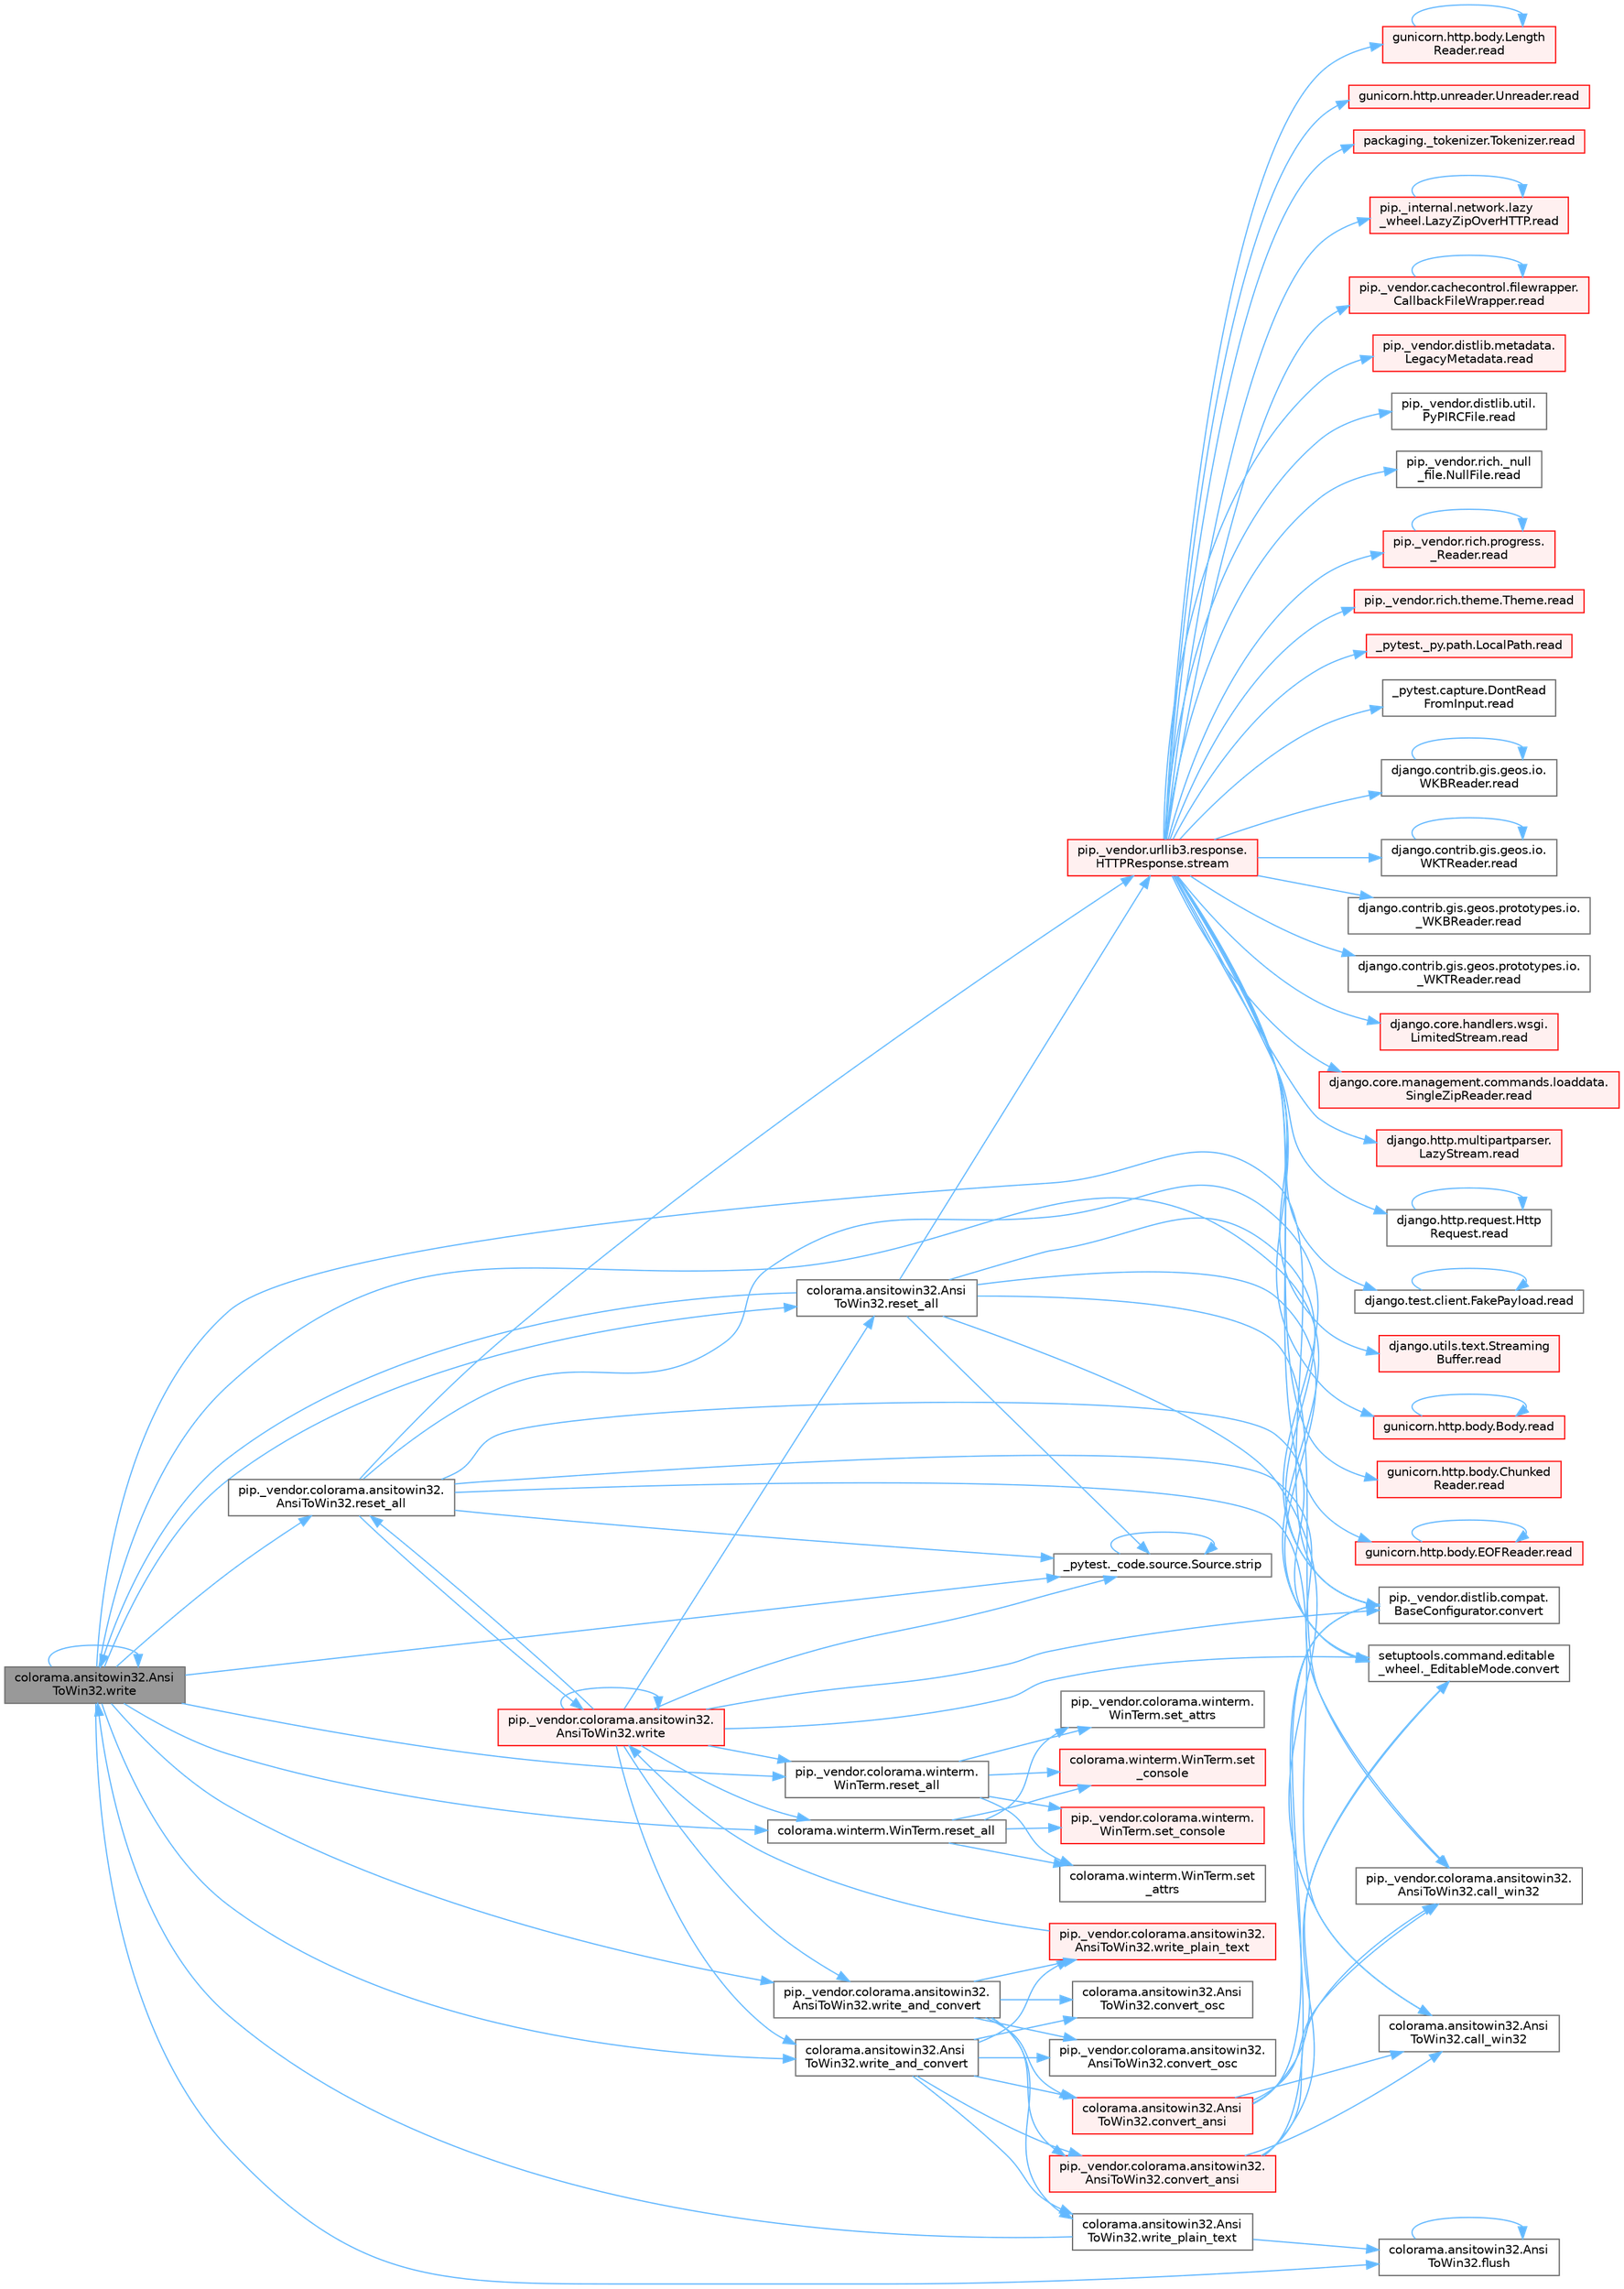 digraph "colorama.ansitowin32.AnsiToWin32.write"
{
 // LATEX_PDF_SIZE
  bgcolor="transparent";
  edge [fontname=Helvetica,fontsize=10,labelfontname=Helvetica,labelfontsize=10];
  node [fontname=Helvetica,fontsize=10,shape=box,height=0.2,width=0.4];
  rankdir="LR";
  Node1 [id="Node000001",label="colorama.ansitowin32.Ansi\lToWin32.write",height=0.2,width=0.4,color="gray40", fillcolor="grey60", style="filled", fontcolor="black",tooltip=" "];
  Node1 -> Node2 [id="edge1_Node000001_Node000002",color="steelblue1",style="solid",tooltip=" "];
  Node2 [id="Node000002",label="pip._vendor.distlib.compat.\lBaseConfigurator.convert",height=0.2,width=0.4,color="grey40", fillcolor="white", style="filled",URL="$classpip_1_1__vendor_1_1distlib_1_1compat_1_1_base_configurator.html#abcff9425eaf086d1b67b488aab87e5da",tooltip=" "];
  Node1 -> Node3 [id="edge2_Node000001_Node000003",color="steelblue1",style="solid",tooltip=" "];
  Node3 [id="Node000003",label="setuptools.command.editable\l_wheel._EditableMode.convert",height=0.2,width=0.4,color="grey40", fillcolor="white", style="filled",URL="$classsetuptools_1_1command_1_1editable__wheel_1_1___editable_mode.html#a11a77c27c7b21ba316fc378c0798abb8",tooltip=" "];
  Node1 -> Node4 [id="edge3_Node000001_Node000004",color="steelblue1",style="solid",tooltip=" "];
  Node4 [id="Node000004",label="colorama.ansitowin32.Ansi\lToWin32.flush",height=0.2,width=0.4,color="grey40", fillcolor="white", style="filled",URL="$classcolorama_1_1ansitowin32_1_1_ansi_to_win32.html#a689ccc4c4f6f7ee486e9d40cf0fb2679",tooltip=" "];
  Node4 -> Node4 [id="edge4_Node000004_Node000004",color="steelblue1",style="solid",tooltip=" "];
  Node1 -> Node5 [id="edge5_Node000001_Node000005",color="steelblue1",style="solid",tooltip=" "];
  Node5 [id="Node000005",label="colorama.ansitowin32.Ansi\lToWin32.reset_all",height=0.2,width=0.4,color="grey40", fillcolor="white", style="filled",URL="$classcolorama_1_1ansitowin32_1_1_ansi_to_win32.html#a028b716efdf98afc93f4fa55e99ee924",tooltip=" "];
  Node5 -> Node6 [id="edge6_Node000005_Node000006",color="steelblue1",style="solid",tooltip=" "];
  Node6 [id="Node000006",label="colorama.ansitowin32.Ansi\lToWin32.call_win32",height=0.2,width=0.4,color="grey40", fillcolor="white", style="filled",URL="$classcolorama_1_1ansitowin32_1_1_ansi_to_win32.html#aa3edbb8fc606e0b22afa3128e1bb1507",tooltip=" "];
  Node5 -> Node7 [id="edge7_Node000005_Node000007",color="steelblue1",style="solid",tooltip=" "];
  Node7 [id="Node000007",label="pip._vendor.colorama.ansitowin32.\lAnsiToWin32.call_win32",height=0.2,width=0.4,color="grey40", fillcolor="white", style="filled",URL="$classpip_1_1__vendor_1_1colorama_1_1ansitowin32_1_1_ansi_to_win32.html#ac14e750b5ad589a4e131d936df88e68c",tooltip=" "];
  Node5 -> Node2 [id="edge8_Node000005_Node000002",color="steelblue1",style="solid",tooltip=" "];
  Node5 -> Node3 [id="edge9_Node000005_Node000003",color="steelblue1",style="solid",tooltip=" "];
  Node5 -> Node8 [id="edge10_Node000005_Node000008",color="steelblue1",style="solid",tooltip=" "];
  Node8 [id="Node000008",label="pip._vendor.urllib3.response.\lHTTPResponse.stream",height=0.2,width=0.4,color="red", fillcolor="#FFF0F0", style="filled",URL="$classpip_1_1__vendor_1_1urllib3_1_1response_1_1_h_t_t_p_response.html#a8d802b25f09dd341838a1d631ffc4f62",tooltip=" "];
  Node8 -> Node9 [id="edge11_Node000008_Node000009",color="steelblue1",style="solid",tooltip=" "];
  Node9 [id="Node000009",label="_pytest._py.path.LocalPath.read",height=0.2,width=0.4,color="red", fillcolor="#FFF0F0", style="filled",URL="$class__pytest_1_1__py_1_1path_1_1_local_path.html#a8640b65f715ce8a258379deb78a68fd8",tooltip=" "];
  Node8 -> Node454 [id="edge12_Node000008_Node000454",color="steelblue1",style="solid",tooltip=" "];
  Node454 [id="Node000454",label="_pytest.capture.DontRead\lFromInput.read",height=0.2,width=0.4,color="grey40", fillcolor="white", style="filled",URL="$class__pytest_1_1capture_1_1_dont_read_from_input.html#abe84d6d5626bed2fa4f52408d2b95d3f",tooltip=" "];
  Node8 -> Node455 [id="edge13_Node000008_Node000455",color="steelblue1",style="solid",tooltip=" "];
  Node455 [id="Node000455",label="django.contrib.gis.geos.io.\lWKBReader.read",height=0.2,width=0.4,color="grey40", fillcolor="white", style="filled",URL="$classdjango_1_1contrib_1_1gis_1_1geos_1_1io_1_1_w_k_b_reader.html#a690153c2f609f20814011beceded4ce6",tooltip=" "];
  Node455 -> Node455 [id="edge14_Node000455_Node000455",color="steelblue1",style="solid",tooltip=" "];
  Node8 -> Node456 [id="edge15_Node000008_Node000456",color="steelblue1",style="solid",tooltip=" "];
  Node456 [id="Node000456",label="django.contrib.gis.geos.io.\lWKTReader.read",height=0.2,width=0.4,color="grey40", fillcolor="white", style="filled",URL="$classdjango_1_1contrib_1_1gis_1_1geos_1_1io_1_1_w_k_t_reader.html#af8cdf42c9388b4ca18b86af2cd174dd0",tooltip=" "];
  Node456 -> Node456 [id="edge16_Node000456_Node000456",color="steelblue1",style="solid",tooltip=" "];
  Node8 -> Node457 [id="edge17_Node000008_Node000457",color="steelblue1",style="solid",tooltip=" "];
  Node457 [id="Node000457",label="django.contrib.gis.geos.prototypes.io.\l_WKBReader.read",height=0.2,width=0.4,color="grey40", fillcolor="white", style="filled",URL="$classdjango_1_1contrib_1_1gis_1_1geos_1_1prototypes_1_1io_1_1___w_k_b_reader.html#a71e78ed5a74b998533ef3801723a5827",tooltip=" "];
  Node8 -> Node458 [id="edge18_Node000008_Node000458",color="steelblue1",style="solid",tooltip=" "];
  Node458 [id="Node000458",label="django.contrib.gis.geos.prototypes.io.\l_WKTReader.read",height=0.2,width=0.4,color="grey40", fillcolor="white", style="filled",URL="$classdjango_1_1contrib_1_1gis_1_1geos_1_1prototypes_1_1io_1_1___w_k_t_reader.html#a97b2007978d99bec56d1bbf4091dd46a",tooltip=" "];
  Node8 -> Node459 [id="edge19_Node000008_Node000459",color="steelblue1",style="solid",tooltip=" "];
  Node459 [id="Node000459",label="django.core.handlers.wsgi.\lLimitedStream.read",height=0.2,width=0.4,color="red", fillcolor="#FFF0F0", style="filled",URL="$classdjango_1_1core_1_1handlers_1_1wsgi_1_1_limited_stream.html#a01766186550a2bafd2a0c0cac1117797",tooltip=" "];
  Node8 -> Node463 [id="edge20_Node000008_Node000463",color="steelblue1",style="solid",tooltip=" "];
  Node463 [id="Node000463",label="django.core.management.commands.loaddata.\lSingleZipReader.read",height=0.2,width=0.4,color="red", fillcolor="#FFF0F0", style="filled",URL="$classdjango_1_1core_1_1management_1_1commands_1_1loaddata_1_1_single_zip_reader.html#a6c6512afb638e535f6d9973329238ec1",tooltip=" "];
  Node8 -> Node468 [id="edge21_Node000008_Node000468",color="steelblue1",style="solid",tooltip=" "];
  Node468 [id="Node000468",label="django.http.multipartparser.\lLazyStream.read",height=0.2,width=0.4,color="red", fillcolor="#FFF0F0", style="filled",URL="$classdjango_1_1http_1_1multipartparser_1_1_lazy_stream.html#af5553676fbef507453fe16dbce30f2d6",tooltip=" "];
  Node8 -> Node471 [id="edge22_Node000008_Node000471",color="steelblue1",style="solid",tooltip=" "];
  Node471 [id="Node000471",label="django.http.request.Http\lRequest.read",height=0.2,width=0.4,color="grey40", fillcolor="white", style="filled",URL="$classdjango_1_1http_1_1request_1_1_http_request.html#a7b5205e754042f5dc1400c5f6884da05",tooltip=" "];
  Node471 -> Node471 [id="edge23_Node000471_Node000471",color="steelblue1",style="solid",tooltip=" "];
  Node8 -> Node472 [id="edge24_Node000008_Node000472",color="steelblue1",style="solid",tooltip=" "];
  Node472 [id="Node000472",label="django.test.client.FakePayload.read",height=0.2,width=0.4,color="grey40", fillcolor="white", style="filled",URL="$classdjango_1_1test_1_1client_1_1_fake_payload.html#a4968728a37f7ecfa436f7156923f32fc",tooltip=" "];
  Node472 -> Node472 [id="edge25_Node000472_Node000472",color="steelblue1",style="solid",tooltip=" "];
  Node8 -> Node473 [id="edge26_Node000008_Node000473",color="steelblue1",style="solid",tooltip=" "];
  Node473 [id="Node000473",label="django.utils.text.Streaming\lBuffer.read",height=0.2,width=0.4,color="red", fillcolor="#FFF0F0", style="filled",URL="$classdjango_1_1utils_1_1text_1_1_streaming_buffer.html#a0d8c76cbb45b290915e65a79dabe0d7b",tooltip=" "];
  Node8 -> Node508 [id="edge27_Node000008_Node000508",color="steelblue1",style="solid",tooltip=" "];
  Node508 [id="Node000508",label="gunicorn.http.body.Body.read",height=0.2,width=0.4,color="red", fillcolor="#FFF0F0", style="filled",URL="$classgunicorn_1_1http_1_1body_1_1_body.html#a26fa33ab9da80d4da60638f902d8bbd8",tooltip=" "];
  Node508 -> Node508 [id="edge28_Node000508_Node000508",color="steelblue1",style="solid",tooltip=" "];
  Node8 -> Node511 [id="edge29_Node000008_Node000511",color="steelblue1",style="solid",tooltip=" "];
  Node511 [id="Node000511",label="gunicorn.http.body.Chunked\lReader.read",height=0.2,width=0.4,color="red", fillcolor="#FFF0F0", style="filled",URL="$classgunicorn_1_1http_1_1body_1_1_chunked_reader.html#aa291cdee58cf19e63d92914442ab2d7e",tooltip=" "];
  Node8 -> Node517 [id="edge30_Node000008_Node000517",color="steelblue1",style="solid",tooltip=" "];
  Node517 [id="Node000517",label="gunicorn.http.body.EOFReader.read",height=0.2,width=0.4,color="red", fillcolor="#FFF0F0", style="filled",URL="$classgunicorn_1_1http_1_1body_1_1_e_o_f_reader.html#a6ae0aab25c53911d59fcbb87c1dfa602",tooltip=" "];
  Node517 -> Node517 [id="edge31_Node000517_Node000517",color="steelblue1",style="solid",tooltip=" "];
  Node8 -> Node520 [id="edge32_Node000008_Node000520",color="steelblue1",style="solid",tooltip=" "];
  Node520 [id="Node000520",label="gunicorn.http.body.Length\lReader.read",height=0.2,width=0.4,color="red", fillcolor="#FFF0F0", style="filled",URL="$classgunicorn_1_1http_1_1body_1_1_length_reader.html#a78c9415492b01b7b1553a481fe9aef7e",tooltip=" "];
  Node520 -> Node520 [id="edge33_Node000520_Node000520",color="steelblue1",style="solid",tooltip=" "];
  Node8 -> Node522 [id="edge34_Node000008_Node000522",color="steelblue1",style="solid",tooltip=" "];
  Node522 [id="Node000522",label="gunicorn.http.unreader.Unreader.read",height=0.2,width=0.4,color="red", fillcolor="#FFF0F0", style="filled",URL="$classgunicorn_1_1http_1_1unreader_1_1_unreader.html#a4d05a3b72ffb1dd09d3e4b3dd1d1e44c",tooltip=" "];
  Node8 -> Node4289 [id="edge35_Node000008_Node004289",color="steelblue1",style="solid",tooltip=" "];
  Node4289 [id="Node004289",label="packaging._tokenizer.Tokenizer.read",height=0.2,width=0.4,color="red", fillcolor="#FFF0F0", style="filled",URL="$classpackaging_1_1__tokenizer_1_1_tokenizer.html#a0338e1186dd1574082f047fdff9b3b2d",tooltip=" "];
  Node8 -> Node4290 [id="edge36_Node000008_Node004290",color="steelblue1",style="solid",tooltip=" "];
  Node4290 [id="Node004290",label="pip._internal.network.lazy\l_wheel.LazyZipOverHTTP.read",height=0.2,width=0.4,color="red", fillcolor="#FFF0F0", style="filled",URL="$classpip_1_1__internal_1_1network_1_1lazy__wheel_1_1_lazy_zip_over_h_t_t_p.html#adb8837e292941df2568b4de4082ecf19",tooltip=" "];
  Node4290 -> Node4290 [id="edge37_Node004290_Node004290",color="steelblue1",style="solid",tooltip=" "];
  Node8 -> Node4304 [id="edge38_Node000008_Node004304",color="steelblue1",style="solid",tooltip=" "];
  Node4304 [id="Node004304",label="pip._vendor.cachecontrol.filewrapper.\lCallbackFileWrapper.read",height=0.2,width=0.4,color="red", fillcolor="#FFF0F0", style="filled",URL="$classpip_1_1__vendor_1_1cachecontrol_1_1filewrapper_1_1_callback_file_wrapper.html#afceb112c071f7b24b9db274a61213b68",tooltip=" "];
  Node4304 -> Node4304 [id="edge39_Node004304_Node004304",color="steelblue1",style="solid",tooltip=" "];
  Node8 -> Node4306 [id="edge40_Node000008_Node004306",color="steelblue1",style="solid",tooltip=" "];
  Node4306 [id="Node004306",label="pip._vendor.distlib.metadata.\lLegacyMetadata.read",height=0.2,width=0.4,color="red", fillcolor="#FFF0F0", style="filled",URL="$classpip_1_1__vendor_1_1distlib_1_1metadata_1_1_legacy_metadata.html#a5473003d19554803bc6f7f4af863060f",tooltip=" "];
  Node8 -> Node4308 [id="edge41_Node000008_Node004308",color="steelblue1",style="solid",tooltip=" "];
  Node4308 [id="Node004308",label="pip._vendor.distlib.util.\lPyPIRCFile.read",height=0.2,width=0.4,color="grey40", fillcolor="white", style="filled",URL="$classpip_1_1__vendor_1_1distlib_1_1util_1_1_py_p_i_r_c_file.html#a9db831938fff0ca340efdb70381bc7b1",tooltip=" "];
  Node8 -> Node4309 [id="edge42_Node000008_Node004309",color="steelblue1",style="solid",tooltip=" "];
  Node4309 [id="Node004309",label="pip._vendor.rich._null\l_file.NullFile.read",height=0.2,width=0.4,color="grey40", fillcolor="white", style="filled",URL="$classpip_1_1__vendor_1_1rich_1_1__null__file_1_1_null_file.html#a34cd6b7fcb25c35b0edeb1a291403522",tooltip=" "];
  Node8 -> Node4310 [id="edge43_Node000008_Node004310",color="steelblue1",style="solid",tooltip=" "];
  Node4310 [id="Node004310",label="pip._vendor.rich.progress.\l_Reader.read",height=0.2,width=0.4,color="red", fillcolor="#FFF0F0", style="filled",URL="$classpip_1_1__vendor_1_1rich_1_1progress_1_1___reader.html#abc9a19c1ccc4057e665996a500814420",tooltip=" "];
  Node4310 -> Node4310 [id="edge44_Node004310_Node004310",color="steelblue1",style="solid",tooltip=" "];
  Node8 -> Node4311 [id="edge45_Node000008_Node004311",color="steelblue1",style="solid",tooltip=" "];
  Node4311 [id="Node004311",label="pip._vendor.rich.theme.Theme.read",height=0.2,width=0.4,color="red", fillcolor="#FFF0F0", style="filled",URL="$classpip_1_1__vendor_1_1rich_1_1theme_1_1_theme.html#af15902d143164bd9dace530822864b4f",tooltip=" "];
  Node5 -> Node4056 [id="edge46_Node000005_Node004056",color="steelblue1",style="solid",tooltip=" "];
  Node4056 [id="Node004056",label="_pytest._code.source.Source.strip",height=0.2,width=0.4,color="grey40", fillcolor="white", style="filled",URL="$class__pytest_1_1__code_1_1source_1_1_source.html#aa525e733890257a82bfc6382b07d28ec",tooltip=" "];
  Node4056 -> Node4056 [id="edge47_Node004056_Node004056",color="steelblue1",style="solid",tooltip=" "];
  Node5 -> Node1 [id="edge48_Node000005_Node000001",color="steelblue1",style="solid",tooltip=" "];
  Node1 -> Node4052 [id="edge49_Node000001_Node004052",color="steelblue1",style="solid",tooltip=" "];
  Node4052 [id="Node004052",label="colorama.winterm.WinTerm.reset_all",height=0.2,width=0.4,color="grey40", fillcolor="white", style="filled",URL="$classcolorama_1_1winterm_1_1_win_term.html#a3b02943f152c5e63db370429ebf2b520",tooltip=" "];
  Node4052 -> Node4053 [id="edge50_Node004052_Node004053",color="steelblue1",style="solid",tooltip=" "];
  Node4053 [id="Node004053",label="colorama.winterm.WinTerm.set\l_attrs",height=0.2,width=0.4,color="grey40", fillcolor="white", style="filled",URL="$classcolorama_1_1winterm_1_1_win_term.html#ab37deadeb9a6a88fc2aecd988bbe9895",tooltip=" "];
  Node4052 -> Node4054 [id="edge51_Node004052_Node004054",color="steelblue1",style="solid",tooltip=" "];
  Node4054 [id="Node004054",label="pip._vendor.colorama.winterm.\lWinTerm.set_attrs",height=0.2,width=0.4,color="grey40", fillcolor="white", style="filled",URL="$classpip_1_1__vendor_1_1colorama_1_1winterm_1_1_win_term.html#af099f001e7d18780ad601ed3e7dac445",tooltip=" "];
  Node4052 -> Node64 [id="edge52_Node004052_Node000064",color="steelblue1",style="solid",tooltip=" "];
  Node64 [id="Node000064",label="colorama.winterm.WinTerm.set\l_console",height=0.2,width=0.4,color="red", fillcolor="#FFF0F0", style="filled",URL="$classcolorama_1_1winterm_1_1_win_term.html#af6dff6de729a3ee36986b1eaa71c6511",tooltip=" "];
  Node4052 -> Node67 [id="edge53_Node004052_Node000067",color="steelblue1",style="solid",tooltip=" "];
  Node67 [id="Node000067",label="pip._vendor.colorama.winterm.\lWinTerm.set_console",height=0.2,width=0.4,color="red", fillcolor="#FFF0F0", style="filled",URL="$classpip_1_1__vendor_1_1colorama_1_1winterm_1_1_win_term.html#a08e789eea2bbcbc4a02c04f6a340e038",tooltip=" "];
  Node1 -> Node4055 [id="edge54_Node000001_Node004055",color="steelblue1",style="solid",tooltip=" "];
  Node4055 [id="Node004055",label="pip._vendor.colorama.ansitowin32.\lAnsiToWin32.reset_all",height=0.2,width=0.4,color="grey40", fillcolor="white", style="filled",URL="$classpip_1_1__vendor_1_1colorama_1_1ansitowin32_1_1_ansi_to_win32.html#afb77411498fdd5a6eb6380c829024133",tooltip=" "];
  Node4055 -> Node6 [id="edge55_Node004055_Node000006",color="steelblue1",style="solid",tooltip=" "];
  Node4055 -> Node7 [id="edge56_Node004055_Node000007",color="steelblue1",style="solid",tooltip=" "];
  Node4055 -> Node2 [id="edge57_Node004055_Node000002",color="steelblue1",style="solid",tooltip=" "];
  Node4055 -> Node3 [id="edge58_Node004055_Node000003",color="steelblue1",style="solid",tooltip=" "];
  Node4055 -> Node8 [id="edge59_Node004055_Node000008",color="steelblue1",style="solid",tooltip=" "];
  Node4055 -> Node4056 [id="edge60_Node004055_Node004056",color="steelblue1",style="solid",tooltip=" "];
  Node4055 -> Node4050 [id="edge61_Node004055_Node004050",color="steelblue1",style="solid",tooltip=" "];
  Node4050 [id="Node004050",label="pip._vendor.colorama.ansitowin32.\lAnsiToWin32.write",height=0.2,width=0.4,color="red", fillcolor="#FFF0F0", style="filled",URL="$classpip_1_1__vendor_1_1colorama_1_1ansitowin32_1_1_ansi_to_win32.html#aaeb0baf104470a2dfb282dce019b45e4",tooltip=" "];
  Node4050 -> Node2 [id="edge62_Node004050_Node000002",color="steelblue1",style="solid",tooltip=" "];
  Node4050 -> Node3 [id="edge63_Node004050_Node000003",color="steelblue1",style="solid",tooltip=" "];
  Node4050 -> Node5 [id="edge64_Node004050_Node000005",color="steelblue1",style="solid",tooltip=" "];
  Node4050 -> Node4052 [id="edge65_Node004050_Node004052",color="steelblue1",style="solid",tooltip=" "];
  Node4050 -> Node4055 [id="edge66_Node004050_Node004055",color="steelblue1",style="solid",tooltip=" "];
  Node4050 -> Node4057 [id="edge67_Node004050_Node004057",color="steelblue1",style="solid",tooltip=" "];
  Node4057 [id="Node004057",label="pip._vendor.colorama.winterm.\lWinTerm.reset_all",height=0.2,width=0.4,color="grey40", fillcolor="white", style="filled",URL="$classpip_1_1__vendor_1_1colorama_1_1winterm_1_1_win_term.html#acd145cbb15b95d56837163e3bda436c7",tooltip=" "];
  Node4057 -> Node4053 [id="edge68_Node004057_Node004053",color="steelblue1",style="solid",tooltip=" "];
  Node4057 -> Node4054 [id="edge69_Node004057_Node004054",color="steelblue1",style="solid",tooltip=" "];
  Node4057 -> Node64 [id="edge70_Node004057_Node000064",color="steelblue1",style="solid",tooltip=" "];
  Node4057 -> Node67 [id="edge71_Node004057_Node000067",color="steelblue1",style="solid",tooltip=" "];
  Node4050 -> Node4056 [id="edge72_Node004050_Node004056",color="steelblue1",style="solid",tooltip=" "];
  Node4050 -> Node4050 [id="edge73_Node004050_Node004050",color="steelblue1",style="solid",tooltip=" "];
  Node4050 -> Node4058 [id="edge74_Node004050_Node004058",color="steelblue1",style="solid",tooltip=" "];
  Node4058 [id="Node004058",label="colorama.ansitowin32.Ansi\lToWin32.write_and_convert",height=0.2,width=0.4,color="grey40", fillcolor="white", style="filled",URL="$classcolorama_1_1ansitowin32_1_1_ansi_to_win32.html#a3819f019b2aed2f696eed295e013ddc0",tooltip=" "];
  Node4058 -> Node4059 [id="edge75_Node004058_Node004059",color="steelblue1",style="solid",tooltip=" "];
  Node4059 [id="Node004059",label="colorama.ansitowin32.Ansi\lToWin32.convert_ansi",height=0.2,width=0.4,color="red", fillcolor="#FFF0F0", style="filled",URL="$classcolorama_1_1ansitowin32_1_1_ansi_to_win32.html#a4afe40967adb86d7972465b435ba96fc",tooltip=" "];
  Node4059 -> Node6 [id="edge76_Node004059_Node000006",color="steelblue1",style="solid",tooltip=" "];
  Node4059 -> Node7 [id="edge77_Node004059_Node000007",color="steelblue1",style="solid",tooltip=" "];
  Node4059 -> Node2 [id="edge78_Node004059_Node000002",color="steelblue1",style="solid",tooltip=" "];
  Node4059 -> Node3 [id="edge79_Node004059_Node000003",color="steelblue1",style="solid",tooltip=" "];
  Node4058 -> Node4062 [id="edge80_Node004058_Node004062",color="steelblue1",style="solid",tooltip=" "];
  Node4062 [id="Node004062",label="pip._vendor.colorama.ansitowin32.\lAnsiToWin32.convert_ansi",height=0.2,width=0.4,color="red", fillcolor="#FFF0F0", style="filled",URL="$classpip_1_1__vendor_1_1colorama_1_1ansitowin32_1_1_ansi_to_win32.html#a0089b1956ff0406a6a84dcd4c1e24196",tooltip=" "];
  Node4062 -> Node6 [id="edge81_Node004062_Node000006",color="steelblue1",style="solid",tooltip=" "];
  Node4062 -> Node7 [id="edge82_Node004062_Node000007",color="steelblue1",style="solid",tooltip=" "];
  Node4062 -> Node2 [id="edge83_Node004062_Node000002",color="steelblue1",style="solid",tooltip=" "];
  Node4062 -> Node3 [id="edge84_Node004062_Node000003",color="steelblue1",style="solid",tooltip=" "];
  Node4058 -> Node4063 [id="edge85_Node004058_Node004063",color="steelblue1",style="solid",tooltip=" "];
  Node4063 [id="Node004063",label="colorama.ansitowin32.Ansi\lToWin32.convert_osc",height=0.2,width=0.4,color="grey40", fillcolor="white", style="filled",URL="$classcolorama_1_1ansitowin32_1_1_ansi_to_win32.html#a650c9fd6aeb3302704ab16cd9f660cdf",tooltip=" "];
  Node4058 -> Node4064 [id="edge86_Node004058_Node004064",color="steelblue1",style="solid",tooltip=" "];
  Node4064 [id="Node004064",label="pip._vendor.colorama.ansitowin32.\lAnsiToWin32.convert_osc",height=0.2,width=0.4,color="grey40", fillcolor="white", style="filled",URL="$classpip_1_1__vendor_1_1colorama_1_1ansitowin32_1_1_ansi_to_win32.html#a27497864784aeba9b410ddda85e3ea9d",tooltip=" "];
  Node4058 -> Node4065 [id="edge87_Node004058_Node004065",color="steelblue1",style="solid",tooltip=" "];
  Node4065 [id="Node004065",label="colorama.ansitowin32.Ansi\lToWin32.write_plain_text",height=0.2,width=0.4,color="grey40", fillcolor="white", style="filled",URL="$classcolorama_1_1ansitowin32_1_1_ansi_to_win32.html#ac31795edad5d1370acd71c39cb369f9d",tooltip=" "];
  Node4065 -> Node4 [id="edge88_Node004065_Node000004",color="steelblue1",style="solid",tooltip=" "];
  Node4065 -> Node1 [id="edge89_Node004065_Node000001",color="steelblue1",style="solid",tooltip=" "];
  Node4058 -> Node4066 [id="edge90_Node004058_Node004066",color="steelblue1",style="solid",tooltip=" "];
  Node4066 [id="Node004066",label="pip._vendor.colorama.ansitowin32.\lAnsiToWin32.write_plain_text",height=0.2,width=0.4,color="red", fillcolor="#FFF0F0", style="filled",URL="$classpip_1_1__vendor_1_1colorama_1_1ansitowin32_1_1_ansi_to_win32.html#a37d473c9001bb51e4ef8e118a795df8f",tooltip=" "];
  Node4066 -> Node4050 [id="edge91_Node004066_Node004050",color="steelblue1",style="solid",tooltip=" "];
  Node4050 -> Node4067 [id="edge92_Node004050_Node004067",color="steelblue1",style="solid",tooltip=" "];
  Node4067 [id="Node004067",label="pip._vendor.colorama.ansitowin32.\lAnsiToWin32.write_and_convert",height=0.2,width=0.4,color="grey40", fillcolor="white", style="filled",URL="$classpip_1_1__vendor_1_1colorama_1_1ansitowin32_1_1_ansi_to_win32.html#a947cff2d116f6ad41ecfa293643ad781",tooltip=" "];
  Node4067 -> Node4059 [id="edge93_Node004067_Node004059",color="steelblue1",style="solid",tooltip=" "];
  Node4067 -> Node4062 [id="edge94_Node004067_Node004062",color="steelblue1",style="solid",tooltip=" "];
  Node4067 -> Node4063 [id="edge95_Node004067_Node004063",color="steelblue1",style="solid",tooltip=" "];
  Node4067 -> Node4064 [id="edge96_Node004067_Node004064",color="steelblue1",style="solid",tooltip=" "];
  Node4067 -> Node4065 [id="edge97_Node004067_Node004065",color="steelblue1",style="solid",tooltip=" "];
  Node4067 -> Node4066 [id="edge98_Node004067_Node004066",color="steelblue1",style="solid",tooltip=" "];
  Node1 -> Node4057 [id="edge99_Node000001_Node004057",color="steelblue1",style="solid",tooltip=" "];
  Node1 -> Node4056 [id="edge100_Node000001_Node004056",color="steelblue1",style="solid",tooltip=" "];
  Node1 -> Node1 [id="edge101_Node000001_Node000001",color="steelblue1",style="solid",tooltip=" "];
  Node1 -> Node4058 [id="edge102_Node000001_Node004058",color="steelblue1",style="solid",tooltip=" "];
  Node1 -> Node4067 [id="edge103_Node000001_Node004067",color="steelblue1",style="solid",tooltip=" "];
}

